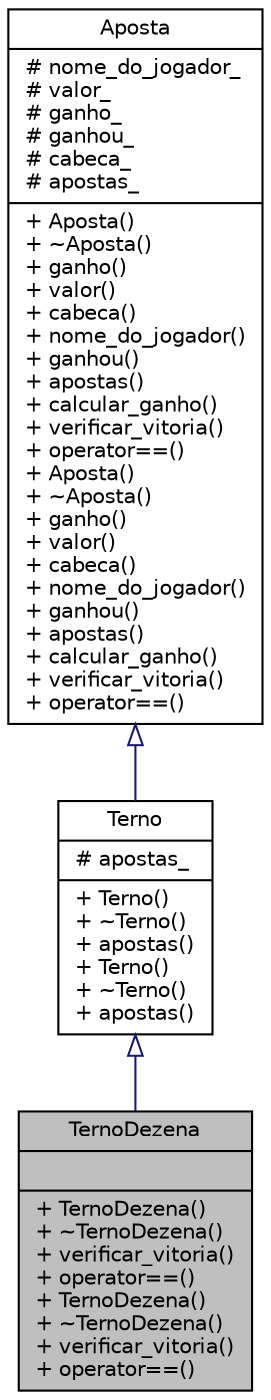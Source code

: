 digraph "TernoDezena"
{
 // LATEX_PDF_SIZE
  edge [fontname="Helvetica",fontsize="10",labelfontname="Helvetica",labelfontsize="10"];
  node [fontname="Helvetica",fontsize="10",shape=record];
  Node1 [label="{TernoDezena\n||+ TernoDezena()\l+ ~TernoDezena()\l+ verificar_vitoria()\l+ operator==()\l+ TernoDezena()\l+ ~TernoDezena()\l+ verificar_vitoria()\l+ operator==()\l}",height=0.2,width=0.4,color="black", fillcolor="grey75", style="filled", fontcolor="black",tooltip="Classe que representa uma aposta do tipo TernoDezena."];
  Node2 -> Node1 [dir="back",color="midnightblue",fontsize="10",style="solid",arrowtail="onormal",fontname="Helvetica"];
  Node2 [label="{Terno\n|# apostas_\l|+ Terno()\l+ ~Terno()\l+ apostas()\l+ Terno()\l+ ~Terno()\l+ apostas()\l}",height=0.2,width=0.4,color="black", fillcolor="white", style="filled",URL="$classTerno.html",tooltip="Classe que representa uma aposta do tipo Terno."];
  Node3 -> Node2 [dir="back",color="midnightblue",fontsize="10",style="solid",arrowtail="onormal",fontname="Helvetica"];
  Node3 [label="{Aposta\n|# nome_do_jogador_\l# valor_\l# ganho_\l# ganhou_\l# cabeca_\l# apostas_\l|+ Aposta()\l+ ~Aposta()\l+ ganho()\l+ valor()\l+ cabeca()\l+ nome_do_jogador()\l+ ganhou()\l+ apostas()\l+ calcular_ganho()\l+ verificar_vitoria()\l+ operator==()\l+ Aposta()\l+ ~Aposta()\l+ ganho()\l+ valor()\l+ cabeca()\l+ nome_do_jogador()\l+ ganhou()\l+ apostas()\l+ calcular_ganho()\l+ verificar_vitoria()\l+ operator==()\l}",height=0.2,width=0.4,color="black", fillcolor="white", style="filled",URL="$classAposta.html",tooltip="Classe abstrata que representa uma aposta."];
}
